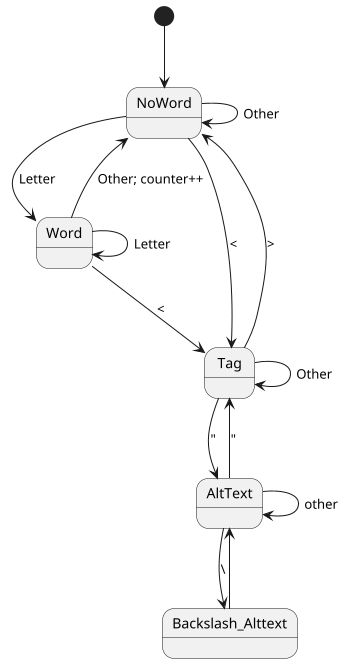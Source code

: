 @startuml

scale 350 width
[*] --> NoWord
NoWord --> Word: Letter
NoWord --> NoWord: Other
Word --> NoWord: Other; counter++
Word --> Word: Letter
Word --> Tag: <
NoWord --> Tag: <
Tag --> NoWord: >
Tag --> Tag: Other
Tag --> AltText: "
AltText --> Tag: "
AltText --> AltText: other
AltText --> Backslash_Alttext: \\
Backslash_Alttext --> AltText
@enduml